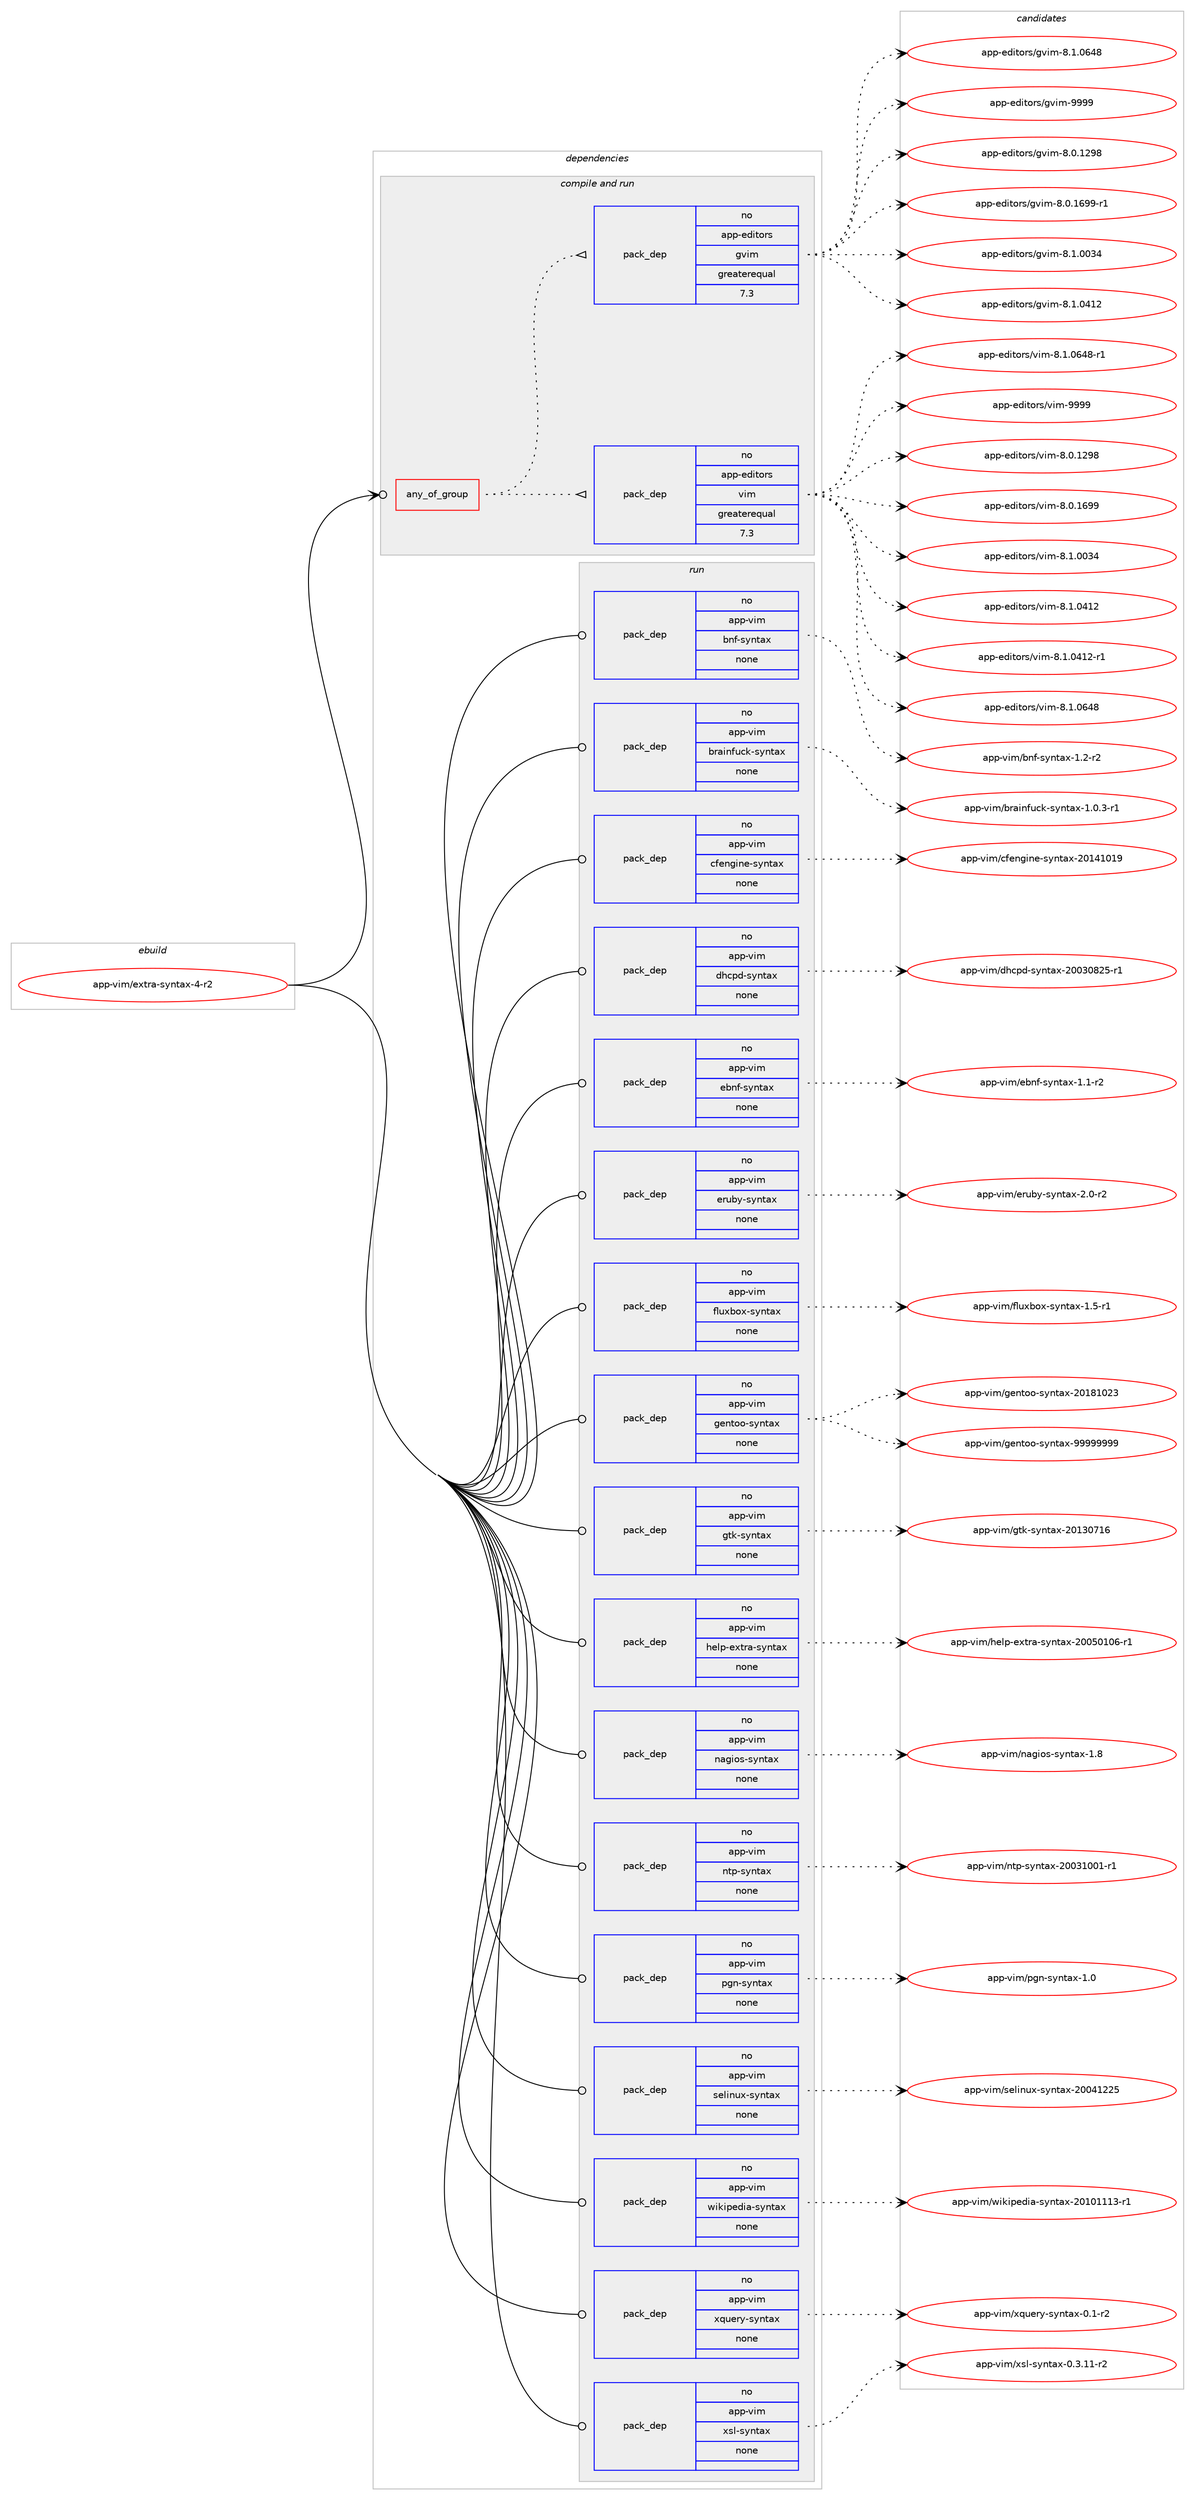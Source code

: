 digraph prolog {

# *************
# Graph options
# *************

newrank=true;
concentrate=true;
compound=true;
graph [rankdir=LR,fontname=Helvetica,fontsize=10,ranksep=1.5];#, ranksep=2.5, nodesep=0.2];
edge  [arrowhead=vee];
node  [fontname=Helvetica,fontsize=10];

# **********
# The ebuild
# **********

subgraph cluster_leftcol {
color=gray;
rank=same;
label=<<i>ebuild</i>>;
id [label="app-vim/extra-syntax-4-r2", color=red, width=4, href="../app-vim/extra-syntax-4-r2.svg"];
}

# ****************
# The dependencies
# ****************

subgraph cluster_midcol {
color=gray;
label=<<i>dependencies</i>>;
subgraph cluster_compile {
fillcolor="#eeeeee";
style=filled;
label=<<i>compile</i>>;
}
subgraph cluster_compileandrun {
fillcolor="#eeeeee";
style=filled;
label=<<i>compile and run</i>>;
subgraph any20105 {
dependency1314146 [label=<<TABLE BORDER="0" CELLBORDER="1" CELLSPACING="0" CELLPADDING="4"><TR><TD CELLPADDING="10">any_of_group</TD></TR></TABLE>>, shape=none, color=red];subgraph pack937109 {
dependency1314147 [label=<<TABLE BORDER="0" CELLBORDER="1" CELLSPACING="0" CELLPADDING="4" WIDTH="220"><TR><TD ROWSPAN="6" CELLPADDING="30">pack_dep</TD></TR><TR><TD WIDTH="110">no</TD></TR><TR><TD>app-editors</TD></TR><TR><TD>vim</TD></TR><TR><TD>greaterequal</TD></TR><TR><TD>7.3</TD></TR></TABLE>>, shape=none, color=blue];
}
dependency1314146:e -> dependency1314147:w [weight=20,style="dotted",arrowhead="oinv"];
subgraph pack937110 {
dependency1314148 [label=<<TABLE BORDER="0" CELLBORDER="1" CELLSPACING="0" CELLPADDING="4" WIDTH="220"><TR><TD ROWSPAN="6" CELLPADDING="30">pack_dep</TD></TR><TR><TD WIDTH="110">no</TD></TR><TR><TD>app-editors</TD></TR><TR><TD>gvim</TD></TR><TR><TD>greaterequal</TD></TR><TR><TD>7.3</TD></TR></TABLE>>, shape=none, color=blue];
}
dependency1314146:e -> dependency1314148:w [weight=20,style="dotted",arrowhead="oinv"];
}
id:e -> dependency1314146:w [weight=20,style="solid",arrowhead="odotvee"];
}
subgraph cluster_run {
fillcolor="#eeeeee";
style=filled;
label=<<i>run</i>>;
subgraph pack937111 {
dependency1314149 [label=<<TABLE BORDER="0" CELLBORDER="1" CELLSPACING="0" CELLPADDING="4" WIDTH="220"><TR><TD ROWSPAN="6" CELLPADDING="30">pack_dep</TD></TR><TR><TD WIDTH="110">no</TD></TR><TR><TD>app-vim</TD></TR><TR><TD>bnf-syntax</TD></TR><TR><TD>none</TD></TR><TR><TD></TD></TR></TABLE>>, shape=none, color=blue];
}
id:e -> dependency1314149:w [weight=20,style="solid",arrowhead="odot"];
subgraph pack937112 {
dependency1314150 [label=<<TABLE BORDER="0" CELLBORDER="1" CELLSPACING="0" CELLPADDING="4" WIDTH="220"><TR><TD ROWSPAN="6" CELLPADDING="30">pack_dep</TD></TR><TR><TD WIDTH="110">no</TD></TR><TR><TD>app-vim</TD></TR><TR><TD>brainfuck-syntax</TD></TR><TR><TD>none</TD></TR><TR><TD></TD></TR></TABLE>>, shape=none, color=blue];
}
id:e -> dependency1314150:w [weight=20,style="solid",arrowhead="odot"];
subgraph pack937113 {
dependency1314151 [label=<<TABLE BORDER="0" CELLBORDER="1" CELLSPACING="0" CELLPADDING="4" WIDTH="220"><TR><TD ROWSPAN="6" CELLPADDING="30">pack_dep</TD></TR><TR><TD WIDTH="110">no</TD></TR><TR><TD>app-vim</TD></TR><TR><TD>cfengine-syntax</TD></TR><TR><TD>none</TD></TR><TR><TD></TD></TR></TABLE>>, shape=none, color=blue];
}
id:e -> dependency1314151:w [weight=20,style="solid",arrowhead="odot"];
subgraph pack937114 {
dependency1314152 [label=<<TABLE BORDER="0" CELLBORDER="1" CELLSPACING="0" CELLPADDING="4" WIDTH="220"><TR><TD ROWSPAN="6" CELLPADDING="30">pack_dep</TD></TR><TR><TD WIDTH="110">no</TD></TR><TR><TD>app-vim</TD></TR><TR><TD>dhcpd-syntax</TD></TR><TR><TD>none</TD></TR><TR><TD></TD></TR></TABLE>>, shape=none, color=blue];
}
id:e -> dependency1314152:w [weight=20,style="solid",arrowhead="odot"];
subgraph pack937115 {
dependency1314153 [label=<<TABLE BORDER="0" CELLBORDER="1" CELLSPACING="0" CELLPADDING="4" WIDTH="220"><TR><TD ROWSPAN="6" CELLPADDING="30">pack_dep</TD></TR><TR><TD WIDTH="110">no</TD></TR><TR><TD>app-vim</TD></TR><TR><TD>ebnf-syntax</TD></TR><TR><TD>none</TD></TR><TR><TD></TD></TR></TABLE>>, shape=none, color=blue];
}
id:e -> dependency1314153:w [weight=20,style="solid",arrowhead="odot"];
subgraph pack937116 {
dependency1314154 [label=<<TABLE BORDER="0" CELLBORDER="1" CELLSPACING="0" CELLPADDING="4" WIDTH="220"><TR><TD ROWSPAN="6" CELLPADDING="30">pack_dep</TD></TR><TR><TD WIDTH="110">no</TD></TR><TR><TD>app-vim</TD></TR><TR><TD>eruby-syntax</TD></TR><TR><TD>none</TD></TR><TR><TD></TD></TR></TABLE>>, shape=none, color=blue];
}
id:e -> dependency1314154:w [weight=20,style="solid",arrowhead="odot"];
subgraph pack937117 {
dependency1314155 [label=<<TABLE BORDER="0" CELLBORDER="1" CELLSPACING="0" CELLPADDING="4" WIDTH="220"><TR><TD ROWSPAN="6" CELLPADDING="30">pack_dep</TD></TR><TR><TD WIDTH="110">no</TD></TR><TR><TD>app-vim</TD></TR><TR><TD>fluxbox-syntax</TD></TR><TR><TD>none</TD></TR><TR><TD></TD></TR></TABLE>>, shape=none, color=blue];
}
id:e -> dependency1314155:w [weight=20,style="solid",arrowhead="odot"];
subgraph pack937118 {
dependency1314156 [label=<<TABLE BORDER="0" CELLBORDER="1" CELLSPACING="0" CELLPADDING="4" WIDTH="220"><TR><TD ROWSPAN="6" CELLPADDING="30">pack_dep</TD></TR><TR><TD WIDTH="110">no</TD></TR><TR><TD>app-vim</TD></TR><TR><TD>gentoo-syntax</TD></TR><TR><TD>none</TD></TR><TR><TD></TD></TR></TABLE>>, shape=none, color=blue];
}
id:e -> dependency1314156:w [weight=20,style="solid",arrowhead="odot"];
subgraph pack937119 {
dependency1314157 [label=<<TABLE BORDER="0" CELLBORDER="1" CELLSPACING="0" CELLPADDING="4" WIDTH="220"><TR><TD ROWSPAN="6" CELLPADDING="30">pack_dep</TD></TR><TR><TD WIDTH="110">no</TD></TR><TR><TD>app-vim</TD></TR><TR><TD>gtk-syntax</TD></TR><TR><TD>none</TD></TR><TR><TD></TD></TR></TABLE>>, shape=none, color=blue];
}
id:e -> dependency1314157:w [weight=20,style="solid",arrowhead="odot"];
subgraph pack937120 {
dependency1314158 [label=<<TABLE BORDER="0" CELLBORDER="1" CELLSPACING="0" CELLPADDING="4" WIDTH="220"><TR><TD ROWSPAN="6" CELLPADDING="30">pack_dep</TD></TR><TR><TD WIDTH="110">no</TD></TR><TR><TD>app-vim</TD></TR><TR><TD>help-extra-syntax</TD></TR><TR><TD>none</TD></TR><TR><TD></TD></TR></TABLE>>, shape=none, color=blue];
}
id:e -> dependency1314158:w [weight=20,style="solid",arrowhead="odot"];
subgraph pack937121 {
dependency1314159 [label=<<TABLE BORDER="0" CELLBORDER="1" CELLSPACING="0" CELLPADDING="4" WIDTH="220"><TR><TD ROWSPAN="6" CELLPADDING="30">pack_dep</TD></TR><TR><TD WIDTH="110">no</TD></TR><TR><TD>app-vim</TD></TR><TR><TD>nagios-syntax</TD></TR><TR><TD>none</TD></TR><TR><TD></TD></TR></TABLE>>, shape=none, color=blue];
}
id:e -> dependency1314159:w [weight=20,style="solid",arrowhead="odot"];
subgraph pack937122 {
dependency1314160 [label=<<TABLE BORDER="0" CELLBORDER="1" CELLSPACING="0" CELLPADDING="4" WIDTH="220"><TR><TD ROWSPAN="6" CELLPADDING="30">pack_dep</TD></TR><TR><TD WIDTH="110">no</TD></TR><TR><TD>app-vim</TD></TR><TR><TD>ntp-syntax</TD></TR><TR><TD>none</TD></TR><TR><TD></TD></TR></TABLE>>, shape=none, color=blue];
}
id:e -> dependency1314160:w [weight=20,style="solid",arrowhead="odot"];
subgraph pack937123 {
dependency1314161 [label=<<TABLE BORDER="0" CELLBORDER="1" CELLSPACING="0" CELLPADDING="4" WIDTH="220"><TR><TD ROWSPAN="6" CELLPADDING="30">pack_dep</TD></TR><TR><TD WIDTH="110">no</TD></TR><TR><TD>app-vim</TD></TR><TR><TD>pgn-syntax</TD></TR><TR><TD>none</TD></TR><TR><TD></TD></TR></TABLE>>, shape=none, color=blue];
}
id:e -> dependency1314161:w [weight=20,style="solid",arrowhead="odot"];
subgraph pack937124 {
dependency1314162 [label=<<TABLE BORDER="0" CELLBORDER="1" CELLSPACING="0" CELLPADDING="4" WIDTH="220"><TR><TD ROWSPAN="6" CELLPADDING="30">pack_dep</TD></TR><TR><TD WIDTH="110">no</TD></TR><TR><TD>app-vim</TD></TR><TR><TD>selinux-syntax</TD></TR><TR><TD>none</TD></TR><TR><TD></TD></TR></TABLE>>, shape=none, color=blue];
}
id:e -> dependency1314162:w [weight=20,style="solid",arrowhead="odot"];
subgraph pack937125 {
dependency1314163 [label=<<TABLE BORDER="0" CELLBORDER="1" CELLSPACING="0" CELLPADDING="4" WIDTH="220"><TR><TD ROWSPAN="6" CELLPADDING="30">pack_dep</TD></TR><TR><TD WIDTH="110">no</TD></TR><TR><TD>app-vim</TD></TR><TR><TD>wikipedia-syntax</TD></TR><TR><TD>none</TD></TR><TR><TD></TD></TR></TABLE>>, shape=none, color=blue];
}
id:e -> dependency1314163:w [weight=20,style="solid",arrowhead="odot"];
subgraph pack937126 {
dependency1314164 [label=<<TABLE BORDER="0" CELLBORDER="1" CELLSPACING="0" CELLPADDING="4" WIDTH="220"><TR><TD ROWSPAN="6" CELLPADDING="30">pack_dep</TD></TR><TR><TD WIDTH="110">no</TD></TR><TR><TD>app-vim</TD></TR><TR><TD>xquery-syntax</TD></TR><TR><TD>none</TD></TR><TR><TD></TD></TR></TABLE>>, shape=none, color=blue];
}
id:e -> dependency1314164:w [weight=20,style="solid",arrowhead="odot"];
subgraph pack937127 {
dependency1314165 [label=<<TABLE BORDER="0" CELLBORDER="1" CELLSPACING="0" CELLPADDING="4" WIDTH="220"><TR><TD ROWSPAN="6" CELLPADDING="30">pack_dep</TD></TR><TR><TD WIDTH="110">no</TD></TR><TR><TD>app-vim</TD></TR><TR><TD>xsl-syntax</TD></TR><TR><TD>none</TD></TR><TR><TD></TD></TR></TABLE>>, shape=none, color=blue];
}
id:e -> dependency1314165:w [weight=20,style="solid",arrowhead="odot"];
}
}

# **************
# The candidates
# **************

subgraph cluster_choices {
rank=same;
color=gray;
label=<<i>candidates</i>>;

subgraph choice937109 {
color=black;
nodesep=1;
choice971121124510110010511611111411547118105109455646484649505756 [label="app-editors/vim-8.0.1298", color=red, width=4,href="../app-editors/vim-8.0.1298.svg"];
choice971121124510110010511611111411547118105109455646484649545757 [label="app-editors/vim-8.0.1699", color=red, width=4,href="../app-editors/vim-8.0.1699.svg"];
choice971121124510110010511611111411547118105109455646494648485152 [label="app-editors/vim-8.1.0034", color=red, width=4,href="../app-editors/vim-8.1.0034.svg"];
choice971121124510110010511611111411547118105109455646494648524950 [label="app-editors/vim-8.1.0412", color=red, width=4,href="../app-editors/vim-8.1.0412.svg"];
choice9711211245101100105116111114115471181051094556464946485249504511449 [label="app-editors/vim-8.1.0412-r1", color=red, width=4,href="../app-editors/vim-8.1.0412-r1.svg"];
choice971121124510110010511611111411547118105109455646494648545256 [label="app-editors/vim-8.1.0648", color=red, width=4,href="../app-editors/vim-8.1.0648.svg"];
choice9711211245101100105116111114115471181051094556464946485452564511449 [label="app-editors/vim-8.1.0648-r1", color=red, width=4,href="../app-editors/vim-8.1.0648-r1.svg"];
choice9711211245101100105116111114115471181051094557575757 [label="app-editors/vim-9999", color=red, width=4,href="../app-editors/vim-9999.svg"];
dependency1314147:e -> choice971121124510110010511611111411547118105109455646484649505756:w [style=dotted,weight="100"];
dependency1314147:e -> choice971121124510110010511611111411547118105109455646484649545757:w [style=dotted,weight="100"];
dependency1314147:e -> choice971121124510110010511611111411547118105109455646494648485152:w [style=dotted,weight="100"];
dependency1314147:e -> choice971121124510110010511611111411547118105109455646494648524950:w [style=dotted,weight="100"];
dependency1314147:e -> choice9711211245101100105116111114115471181051094556464946485249504511449:w [style=dotted,weight="100"];
dependency1314147:e -> choice971121124510110010511611111411547118105109455646494648545256:w [style=dotted,weight="100"];
dependency1314147:e -> choice9711211245101100105116111114115471181051094556464946485452564511449:w [style=dotted,weight="100"];
dependency1314147:e -> choice9711211245101100105116111114115471181051094557575757:w [style=dotted,weight="100"];
}
subgraph choice937110 {
color=black;
nodesep=1;
choice971121124510110010511611111411547103118105109455646484649505756 [label="app-editors/gvim-8.0.1298", color=red, width=4,href="../app-editors/gvim-8.0.1298.svg"];
choice9711211245101100105116111114115471031181051094556464846495457574511449 [label="app-editors/gvim-8.0.1699-r1", color=red, width=4,href="../app-editors/gvim-8.0.1699-r1.svg"];
choice971121124510110010511611111411547103118105109455646494648485152 [label="app-editors/gvim-8.1.0034", color=red, width=4,href="../app-editors/gvim-8.1.0034.svg"];
choice971121124510110010511611111411547103118105109455646494648524950 [label="app-editors/gvim-8.1.0412", color=red, width=4,href="../app-editors/gvim-8.1.0412.svg"];
choice971121124510110010511611111411547103118105109455646494648545256 [label="app-editors/gvim-8.1.0648", color=red, width=4,href="../app-editors/gvim-8.1.0648.svg"];
choice9711211245101100105116111114115471031181051094557575757 [label="app-editors/gvim-9999", color=red, width=4,href="../app-editors/gvim-9999.svg"];
dependency1314148:e -> choice971121124510110010511611111411547103118105109455646484649505756:w [style=dotted,weight="100"];
dependency1314148:e -> choice9711211245101100105116111114115471031181051094556464846495457574511449:w [style=dotted,weight="100"];
dependency1314148:e -> choice971121124510110010511611111411547103118105109455646494648485152:w [style=dotted,weight="100"];
dependency1314148:e -> choice971121124510110010511611111411547103118105109455646494648524950:w [style=dotted,weight="100"];
dependency1314148:e -> choice971121124510110010511611111411547103118105109455646494648545256:w [style=dotted,weight="100"];
dependency1314148:e -> choice9711211245101100105116111114115471031181051094557575757:w [style=dotted,weight="100"];
}
subgraph choice937111 {
color=black;
nodesep=1;
choice971121124511810510947981101024511512111011697120454946504511450 [label="app-vim/bnf-syntax-1.2-r2", color=red, width=4,href="../app-vim/bnf-syntax-1.2-r2.svg"];
dependency1314149:e -> choice971121124511810510947981101024511512111011697120454946504511450:w [style=dotted,weight="100"];
}
subgraph choice937112 {
color=black;
nodesep=1;
choice97112112451181051094798114971051101021179910745115121110116971204549464846514511449 [label="app-vim/brainfuck-syntax-1.0.3-r1", color=red, width=4,href="../app-vim/brainfuck-syntax-1.0.3-r1.svg"];
dependency1314150:e -> choice97112112451181051094798114971051101021179910745115121110116971204549464846514511449:w [style=dotted,weight="100"];
}
subgraph choice937113 {
color=black;
nodesep=1;
choice971121124511810510947991021011101031051101014511512111011697120455048495249484957 [label="app-vim/cfengine-syntax-20141019", color=red, width=4,href="../app-vim/cfengine-syntax-20141019.svg"];
dependency1314151:e -> choice971121124511810510947991021011101031051101014511512111011697120455048495249484957:w [style=dotted,weight="100"];
}
subgraph choice937114 {
color=black;
nodesep=1;
choice9711211245118105109471001049911210045115121110116971204550484851485650534511449 [label="app-vim/dhcpd-syntax-20030825-r1", color=red, width=4,href="../app-vim/dhcpd-syntax-20030825-r1.svg"];
dependency1314152:e -> choice9711211245118105109471001049911210045115121110116971204550484851485650534511449:w [style=dotted,weight="100"];
}
subgraph choice937115 {
color=black;
nodesep=1;
choice971121124511810510947101981101024511512111011697120454946494511450 [label="app-vim/ebnf-syntax-1.1-r2", color=red, width=4,href="../app-vim/ebnf-syntax-1.1-r2.svg"];
dependency1314153:e -> choice971121124511810510947101981101024511512111011697120454946494511450:w [style=dotted,weight="100"];
}
subgraph choice937116 {
color=black;
nodesep=1;
choice971121124511810510947101114117981214511512111011697120455046484511450 [label="app-vim/eruby-syntax-2.0-r2", color=red, width=4,href="../app-vim/eruby-syntax-2.0-r2.svg"];
dependency1314154:e -> choice971121124511810510947101114117981214511512111011697120455046484511450:w [style=dotted,weight="100"];
}
subgraph choice937117 {
color=black;
nodesep=1;
choice971121124511810510947102108117120981111204511512111011697120454946534511449 [label="app-vim/fluxbox-syntax-1.5-r1", color=red, width=4,href="../app-vim/fluxbox-syntax-1.5-r1.svg"];
dependency1314155:e -> choice971121124511810510947102108117120981111204511512111011697120454946534511449:w [style=dotted,weight="100"];
}
subgraph choice937118 {
color=black;
nodesep=1;
choice9711211245118105109471031011101161111114511512111011697120455048495649485051 [label="app-vim/gentoo-syntax-20181023", color=red, width=4,href="../app-vim/gentoo-syntax-20181023.svg"];
choice9711211245118105109471031011101161111114511512111011697120455757575757575757 [label="app-vim/gentoo-syntax-99999999", color=red, width=4,href="../app-vim/gentoo-syntax-99999999.svg"];
dependency1314156:e -> choice9711211245118105109471031011101161111114511512111011697120455048495649485051:w [style=dotted,weight="100"];
dependency1314156:e -> choice9711211245118105109471031011101161111114511512111011697120455757575757575757:w [style=dotted,weight="100"];
}
subgraph choice937119 {
color=black;
nodesep=1;
choice9711211245118105109471031161074511512111011697120455048495148554954 [label="app-vim/gtk-syntax-20130716", color=red, width=4,href="../app-vim/gtk-syntax-20130716.svg"];
dependency1314157:e -> choice9711211245118105109471031161074511512111011697120455048495148554954:w [style=dotted,weight="100"];
}
subgraph choice937120 {
color=black;
nodesep=1;
choice971121124511810510947104101108112451011201161149745115121110116971204550484853484948544511449 [label="app-vim/help-extra-syntax-20050106-r1", color=red, width=4,href="../app-vim/help-extra-syntax-20050106-r1.svg"];
dependency1314158:e -> choice971121124511810510947104101108112451011201161149745115121110116971204550484853484948544511449:w [style=dotted,weight="100"];
}
subgraph choice937121 {
color=black;
nodesep=1;
choice97112112451181051094711097103105111115451151211101169712045494656 [label="app-vim/nagios-syntax-1.8", color=red, width=4,href="../app-vim/nagios-syntax-1.8.svg"];
dependency1314159:e -> choice97112112451181051094711097103105111115451151211101169712045494656:w [style=dotted,weight="100"];
}
subgraph choice937122 {
color=black;
nodesep=1;
choice97112112451181051094711011611245115121110116971204550484851494848494511449 [label="app-vim/ntp-syntax-20031001-r1", color=red, width=4,href="../app-vim/ntp-syntax-20031001-r1.svg"];
dependency1314160:e -> choice97112112451181051094711011611245115121110116971204550484851494848494511449:w [style=dotted,weight="100"];
}
subgraph choice937123 {
color=black;
nodesep=1;
choice971121124511810510947112103110451151211101169712045494648 [label="app-vim/pgn-syntax-1.0", color=red, width=4,href="../app-vim/pgn-syntax-1.0.svg"];
dependency1314161:e -> choice971121124511810510947112103110451151211101169712045494648:w [style=dotted,weight="100"];
}
subgraph choice937124 {
color=black;
nodesep=1;
choice9711211245118105109471151011081051101171204511512111011697120455048485249505053 [label="app-vim/selinux-syntax-20041225", color=red, width=4,href="../app-vim/selinux-syntax-20041225.svg"];
dependency1314162:e -> choice9711211245118105109471151011081051101171204511512111011697120455048485249505053:w [style=dotted,weight="100"];
}
subgraph choice937125 {
color=black;
nodesep=1;
choice9711211245118105109471191051071051121011001059745115121110116971204550484948494949514511449 [label="app-vim/wikipedia-syntax-20101113-r1", color=red, width=4,href="../app-vim/wikipedia-syntax-20101113-r1.svg"];
dependency1314163:e -> choice9711211245118105109471191051071051121011001059745115121110116971204550484948494949514511449:w [style=dotted,weight="100"];
}
subgraph choice937126 {
color=black;
nodesep=1;
choice9711211245118105109471201131171011141214511512111011697120454846494511450 [label="app-vim/xquery-syntax-0.1-r2", color=red, width=4,href="../app-vim/xquery-syntax-0.1-r2.svg"];
dependency1314164:e -> choice9711211245118105109471201131171011141214511512111011697120454846494511450:w [style=dotted,weight="100"];
}
subgraph choice937127 {
color=black;
nodesep=1;
choice9711211245118105109471201151084511512111011697120454846514649494511450 [label="app-vim/xsl-syntax-0.3.11-r2", color=red, width=4,href="../app-vim/xsl-syntax-0.3.11-r2.svg"];
dependency1314165:e -> choice9711211245118105109471201151084511512111011697120454846514649494511450:w [style=dotted,weight="100"];
}
}

}
